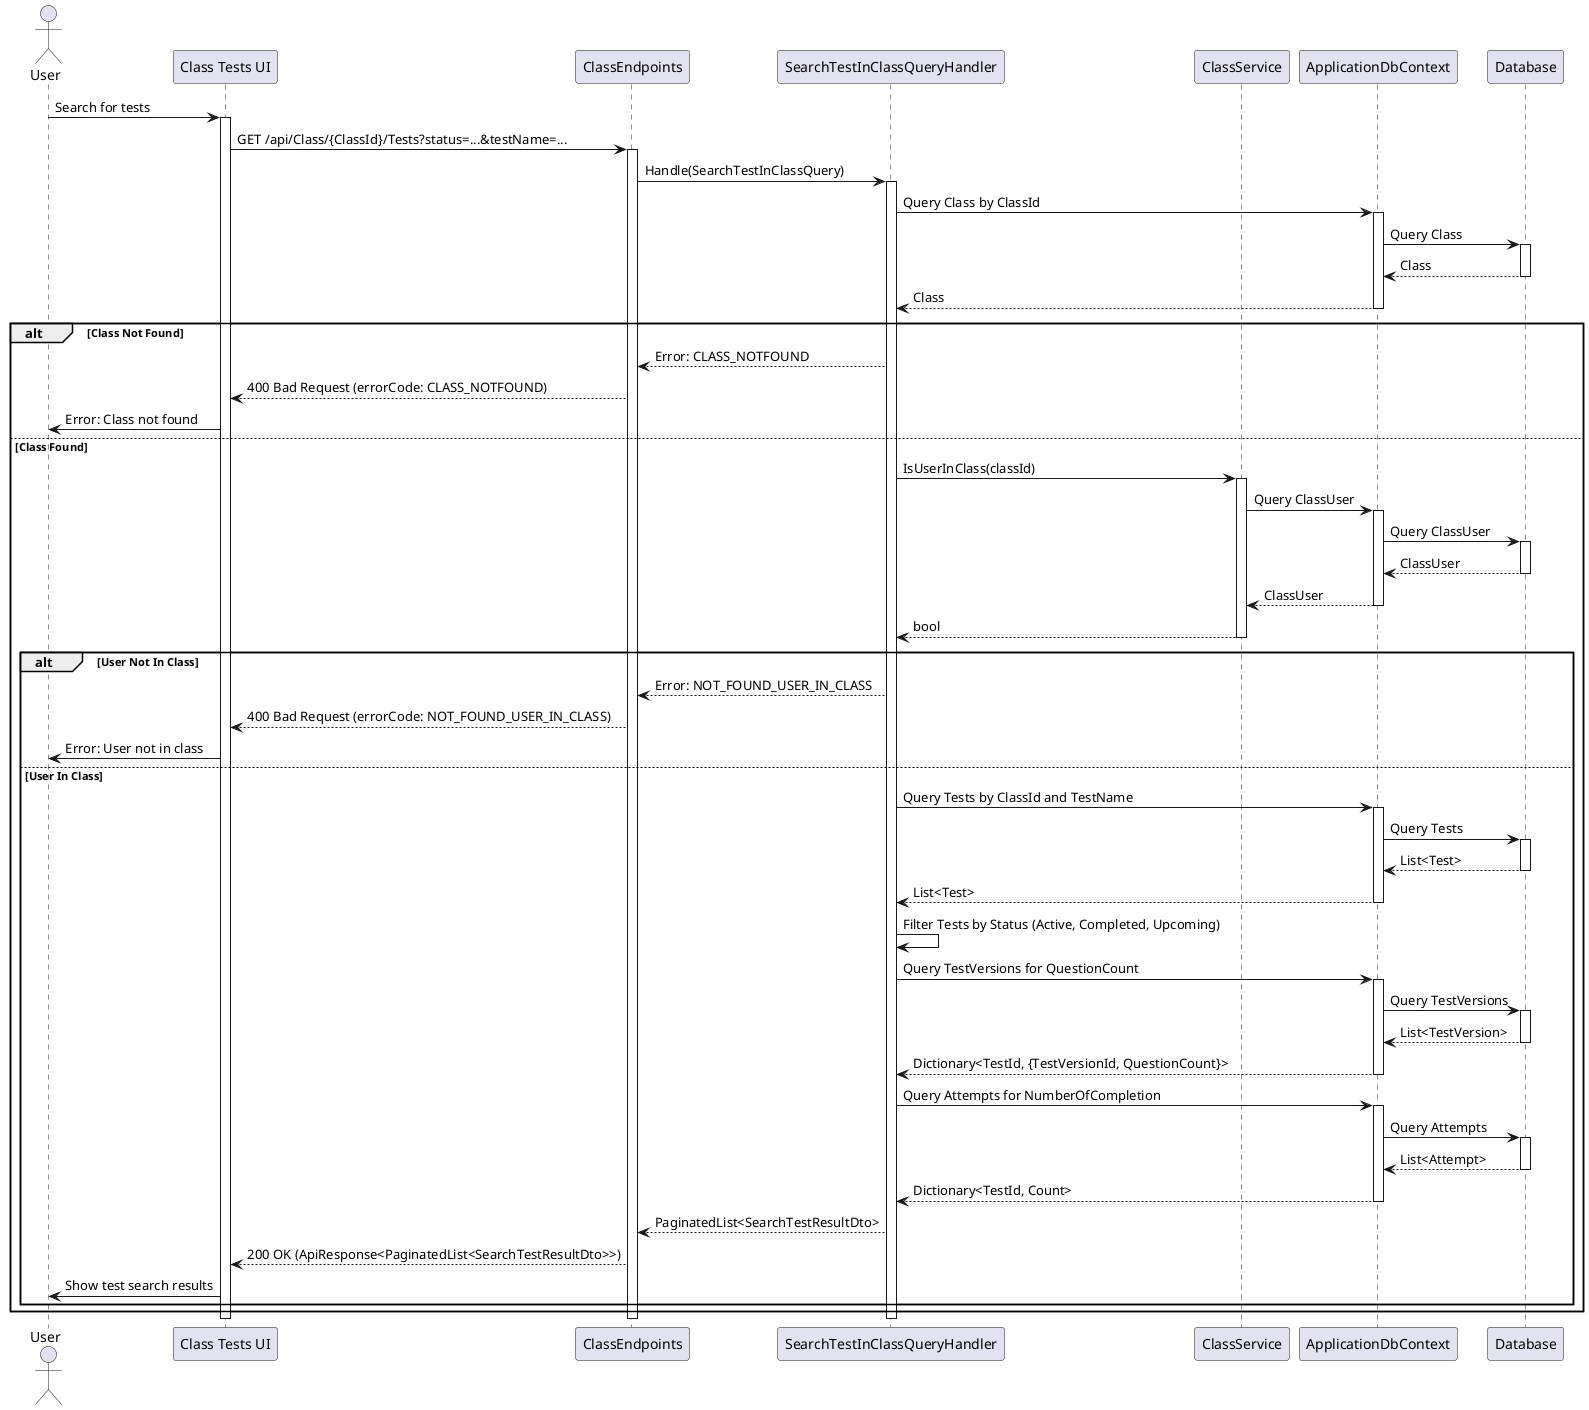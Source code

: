 @startuml
actor User
participant "Class Tests UI" as UI
participant ClassEndpoints
participant SearchTestInClassQueryHandler as Handler
participant ClassService
participant ApplicationDbContext
participant Database

User -> UI : Search for tests
activate UI
UI -> ClassEndpoints : GET /api/Class/{ClassId}/Tests?status=...&testName=...
activate ClassEndpoints
ClassEndpoints -> Handler : Handle(SearchTestInClassQuery)
activate Handler
Handler -> ApplicationDbContext : Query Class by ClassId
activate ApplicationDbContext
ApplicationDbContext -> Database : Query Class
activate Database
Database --> ApplicationDbContext : Class
deactivate Database
ApplicationDbContext --> Handler : Class
deactivate ApplicationDbContext
alt Class Not Found
    Handler --> ClassEndpoints : Error: CLASS_NOTFOUND
    ClassEndpoints --> UI : 400 Bad Request (errorCode: CLASS_NOTFOUND)
    UI -> User : Error: Class not found
else Class Found
    Handler -> ClassService : IsUserInClass(classId)
    activate ClassService
    ClassService -> ApplicationDbContext : Query ClassUser
    activate ApplicationDbContext
    ApplicationDbContext -> Database : Query ClassUser
    activate Database
    Database --> ApplicationDbContext : ClassUser
    deactivate Database
    ApplicationDbContext --> ClassService : ClassUser
    deactivate ApplicationDbContext
    ClassService --> Handler : bool
    deactivate ClassService
    alt User Not In Class
        Handler --> ClassEndpoints : Error: NOT_FOUND_USER_IN_CLASS
        ClassEndpoints --> UI : 400 Bad Request (errorCode: NOT_FOUND_USER_IN_CLASS)
        UI -> User : Error: User not in class
    else User In Class
        Handler -> ApplicationDbContext : Query Tests by ClassId and TestName
        activate ApplicationDbContext
        ApplicationDbContext -> Database : Query Tests
        activate Database
        Database --> ApplicationDbContext : List<Test>
        deactivate Database
        ApplicationDbContext --> Handler : List<Test>
        deactivate ApplicationDbContext
        Handler -> Handler : Filter Tests by Status (Active, Completed, Upcoming)
        Handler -> ApplicationDbContext : Query TestVersions for QuestionCount
        activate ApplicationDbContext
        ApplicationDbContext -> Database : Query TestVersions
        activate Database
        Database --> ApplicationDbContext : List<TestVersion>
        deactivate Database
        ApplicationDbContext --> Handler : Dictionary<TestId, {TestVersionId, QuestionCount}>
        deactivate ApplicationDbContext
        Handler -> ApplicationDbContext : Query Attempts for NumberOfCompletion
        activate ApplicationDbContext
        ApplicationDbContext -> Database : Query Attempts
        activate Database
        Database --> ApplicationDbContext : List<Attempt>
        deactivate Database
        ApplicationDbContext --> Handler : Dictionary<TestId, Count>
        deactivate ApplicationDbContext
        Handler --> ClassEndpoints : PaginatedList<SearchTestResultDto>
        ClassEndpoints --> UI : 200 OK (ApiResponse<PaginatedList<SearchTestResultDto>>)
        UI -> User : Show test search results
    end
end
deactivate Handler
deactivate ClassEndpoints
deactivate UI
@enduml